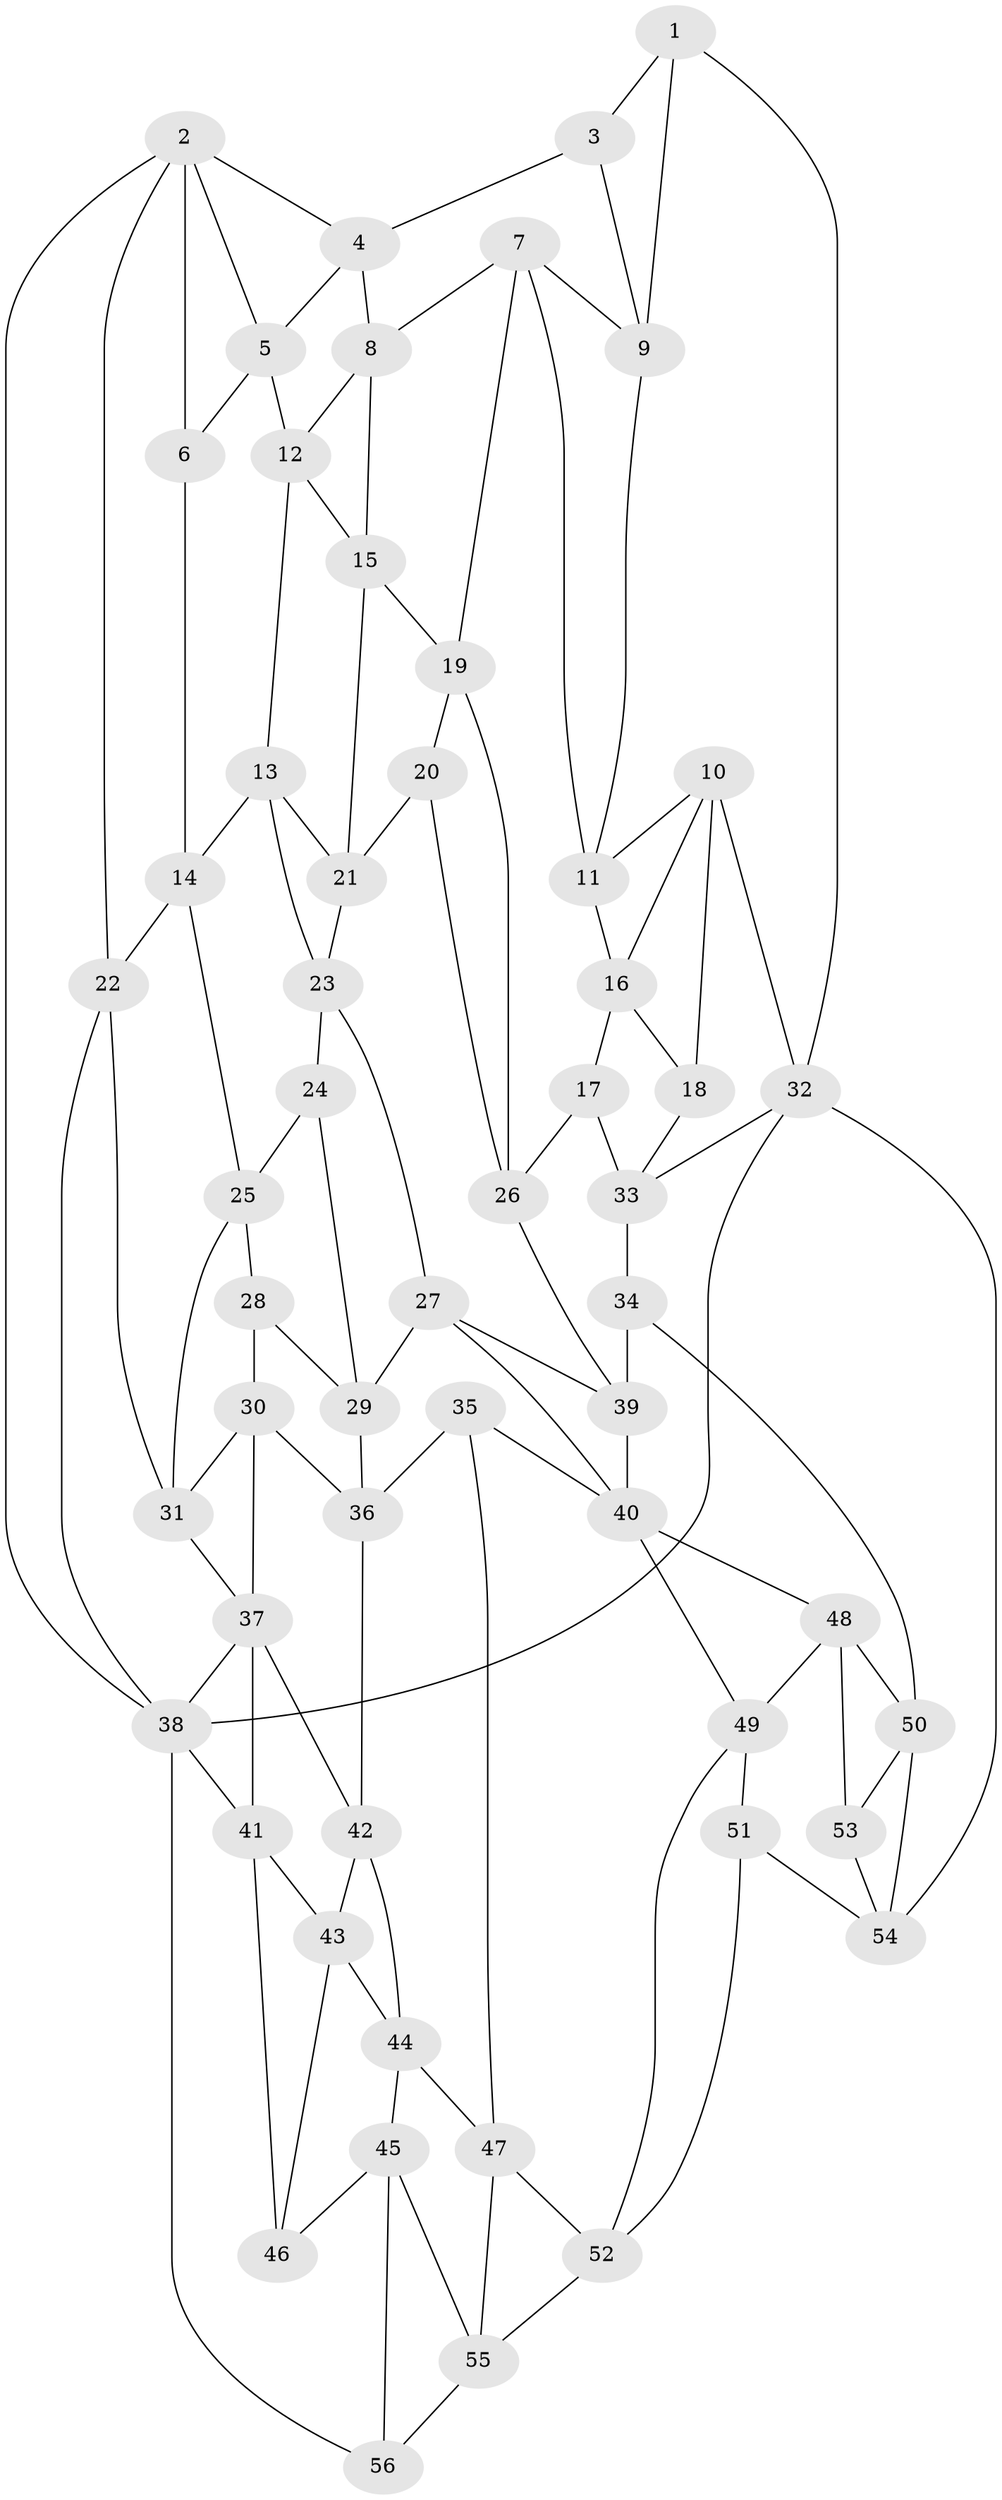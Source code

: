 // original degree distribution, {3: 0.017857142857142856, 5: 0.5714285714285714, 6: 0.19642857142857142, 4: 0.21428571428571427}
// Generated by graph-tools (version 1.1) at 2025/51/03/09/25 03:51:02]
// undirected, 56 vertices, 108 edges
graph export_dot {
graph [start="1"]
  node [color=gray90,style=filled];
  1;
  2;
  3;
  4;
  5;
  6;
  7;
  8;
  9;
  10;
  11;
  12;
  13;
  14;
  15;
  16;
  17;
  18;
  19;
  20;
  21;
  22;
  23;
  24;
  25;
  26;
  27;
  28;
  29;
  30;
  31;
  32;
  33;
  34;
  35;
  36;
  37;
  38;
  39;
  40;
  41;
  42;
  43;
  44;
  45;
  46;
  47;
  48;
  49;
  50;
  51;
  52;
  53;
  54;
  55;
  56;
  1 -- 3 [weight=1.0];
  1 -- 9 [weight=1.0];
  1 -- 32 [weight=1.0];
  2 -- 4 [weight=1.0];
  2 -- 5 [weight=1.0];
  2 -- 6 [weight=1.0];
  2 -- 22 [weight=1.0];
  2 -- 38 [weight=1.0];
  3 -- 4 [weight=1.0];
  3 -- 9 [weight=1.0];
  4 -- 5 [weight=1.0];
  4 -- 8 [weight=1.0];
  5 -- 6 [weight=1.0];
  5 -- 12 [weight=1.0];
  6 -- 14 [weight=1.0];
  7 -- 8 [weight=1.0];
  7 -- 9 [weight=1.0];
  7 -- 11 [weight=1.0];
  7 -- 19 [weight=1.0];
  8 -- 12 [weight=1.0];
  8 -- 15 [weight=1.0];
  9 -- 11 [weight=1.0];
  10 -- 11 [weight=1.0];
  10 -- 16 [weight=1.0];
  10 -- 18 [weight=1.0];
  10 -- 32 [weight=1.0];
  11 -- 16 [weight=1.0];
  12 -- 13 [weight=1.0];
  12 -- 15 [weight=1.0];
  13 -- 14 [weight=1.0];
  13 -- 21 [weight=1.0];
  13 -- 23 [weight=1.0];
  14 -- 22 [weight=1.0];
  14 -- 25 [weight=1.0];
  15 -- 19 [weight=1.0];
  15 -- 21 [weight=1.0];
  16 -- 17 [weight=1.0];
  16 -- 18 [weight=1.0];
  17 -- 26 [weight=1.0];
  17 -- 33 [weight=1.0];
  18 -- 33 [weight=1.0];
  19 -- 20 [weight=1.0];
  19 -- 26 [weight=1.0];
  20 -- 21 [weight=1.0];
  20 -- 26 [weight=1.0];
  21 -- 23 [weight=1.0];
  22 -- 31 [weight=1.0];
  22 -- 38 [weight=1.0];
  23 -- 24 [weight=1.0];
  23 -- 27 [weight=1.0];
  24 -- 25 [weight=1.0];
  24 -- 29 [weight=1.0];
  25 -- 28 [weight=1.0];
  25 -- 31 [weight=1.0];
  26 -- 39 [weight=1.0];
  27 -- 29 [weight=1.0];
  27 -- 39 [weight=1.0];
  27 -- 40 [weight=1.0];
  28 -- 29 [weight=1.0];
  28 -- 30 [weight=1.0];
  29 -- 36 [weight=1.0];
  30 -- 31 [weight=1.0];
  30 -- 36 [weight=1.0];
  30 -- 37 [weight=1.0];
  31 -- 37 [weight=1.0];
  32 -- 33 [weight=1.0];
  32 -- 38 [weight=2.0];
  32 -- 54 [weight=1.0];
  33 -- 34 [weight=1.0];
  34 -- 39 [weight=1.0];
  34 -- 50 [weight=1.0];
  35 -- 36 [weight=1.0];
  35 -- 40 [weight=1.0];
  35 -- 47 [weight=1.0];
  36 -- 42 [weight=1.0];
  37 -- 38 [weight=1.0];
  37 -- 41 [weight=2.0];
  37 -- 42 [weight=1.0];
  38 -- 41 [weight=1.0];
  38 -- 56 [weight=1.0];
  39 -- 40 [weight=1.0];
  40 -- 48 [weight=1.0];
  40 -- 49 [weight=1.0];
  41 -- 43 [weight=1.0];
  41 -- 46 [weight=2.0];
  42 -- 43 [weight=1.0];
  42 -- 44 [weight=1.0];
  43 -- 44 [weight=1.0];
  43 -- 46 [weight=1.0];
  44 -- 45 [weight=1.0];
  44 -- 47 [weight=1.0];
  45 -- 46 [weight=1.0];
  45 -- 55 [weight=1.0];
  45 -- 56 [weight=1.0];
  47 -- 52 [weight=1.0];
  47 -- 55 [weight=1.0];
  48 -- 49 [weight=1.0];
  48 -- 50 [weight=1.0];
  48 -- 53 [weight=1.0];
  49 -- 51 [weight=1.0];
  49 -- 52 [weight=1.0];
  50 -- 53 [weight=1.0];
  50 -- 54 [weight=1.0];
  51 -- 52 [weight=1.0];
  51 -- 54 [weight=1.0];
  52 -- 55 [weight=1.0];
  53 -- 54 [weight=1.0];
  55 -- 56 [weight=1.0];
}
